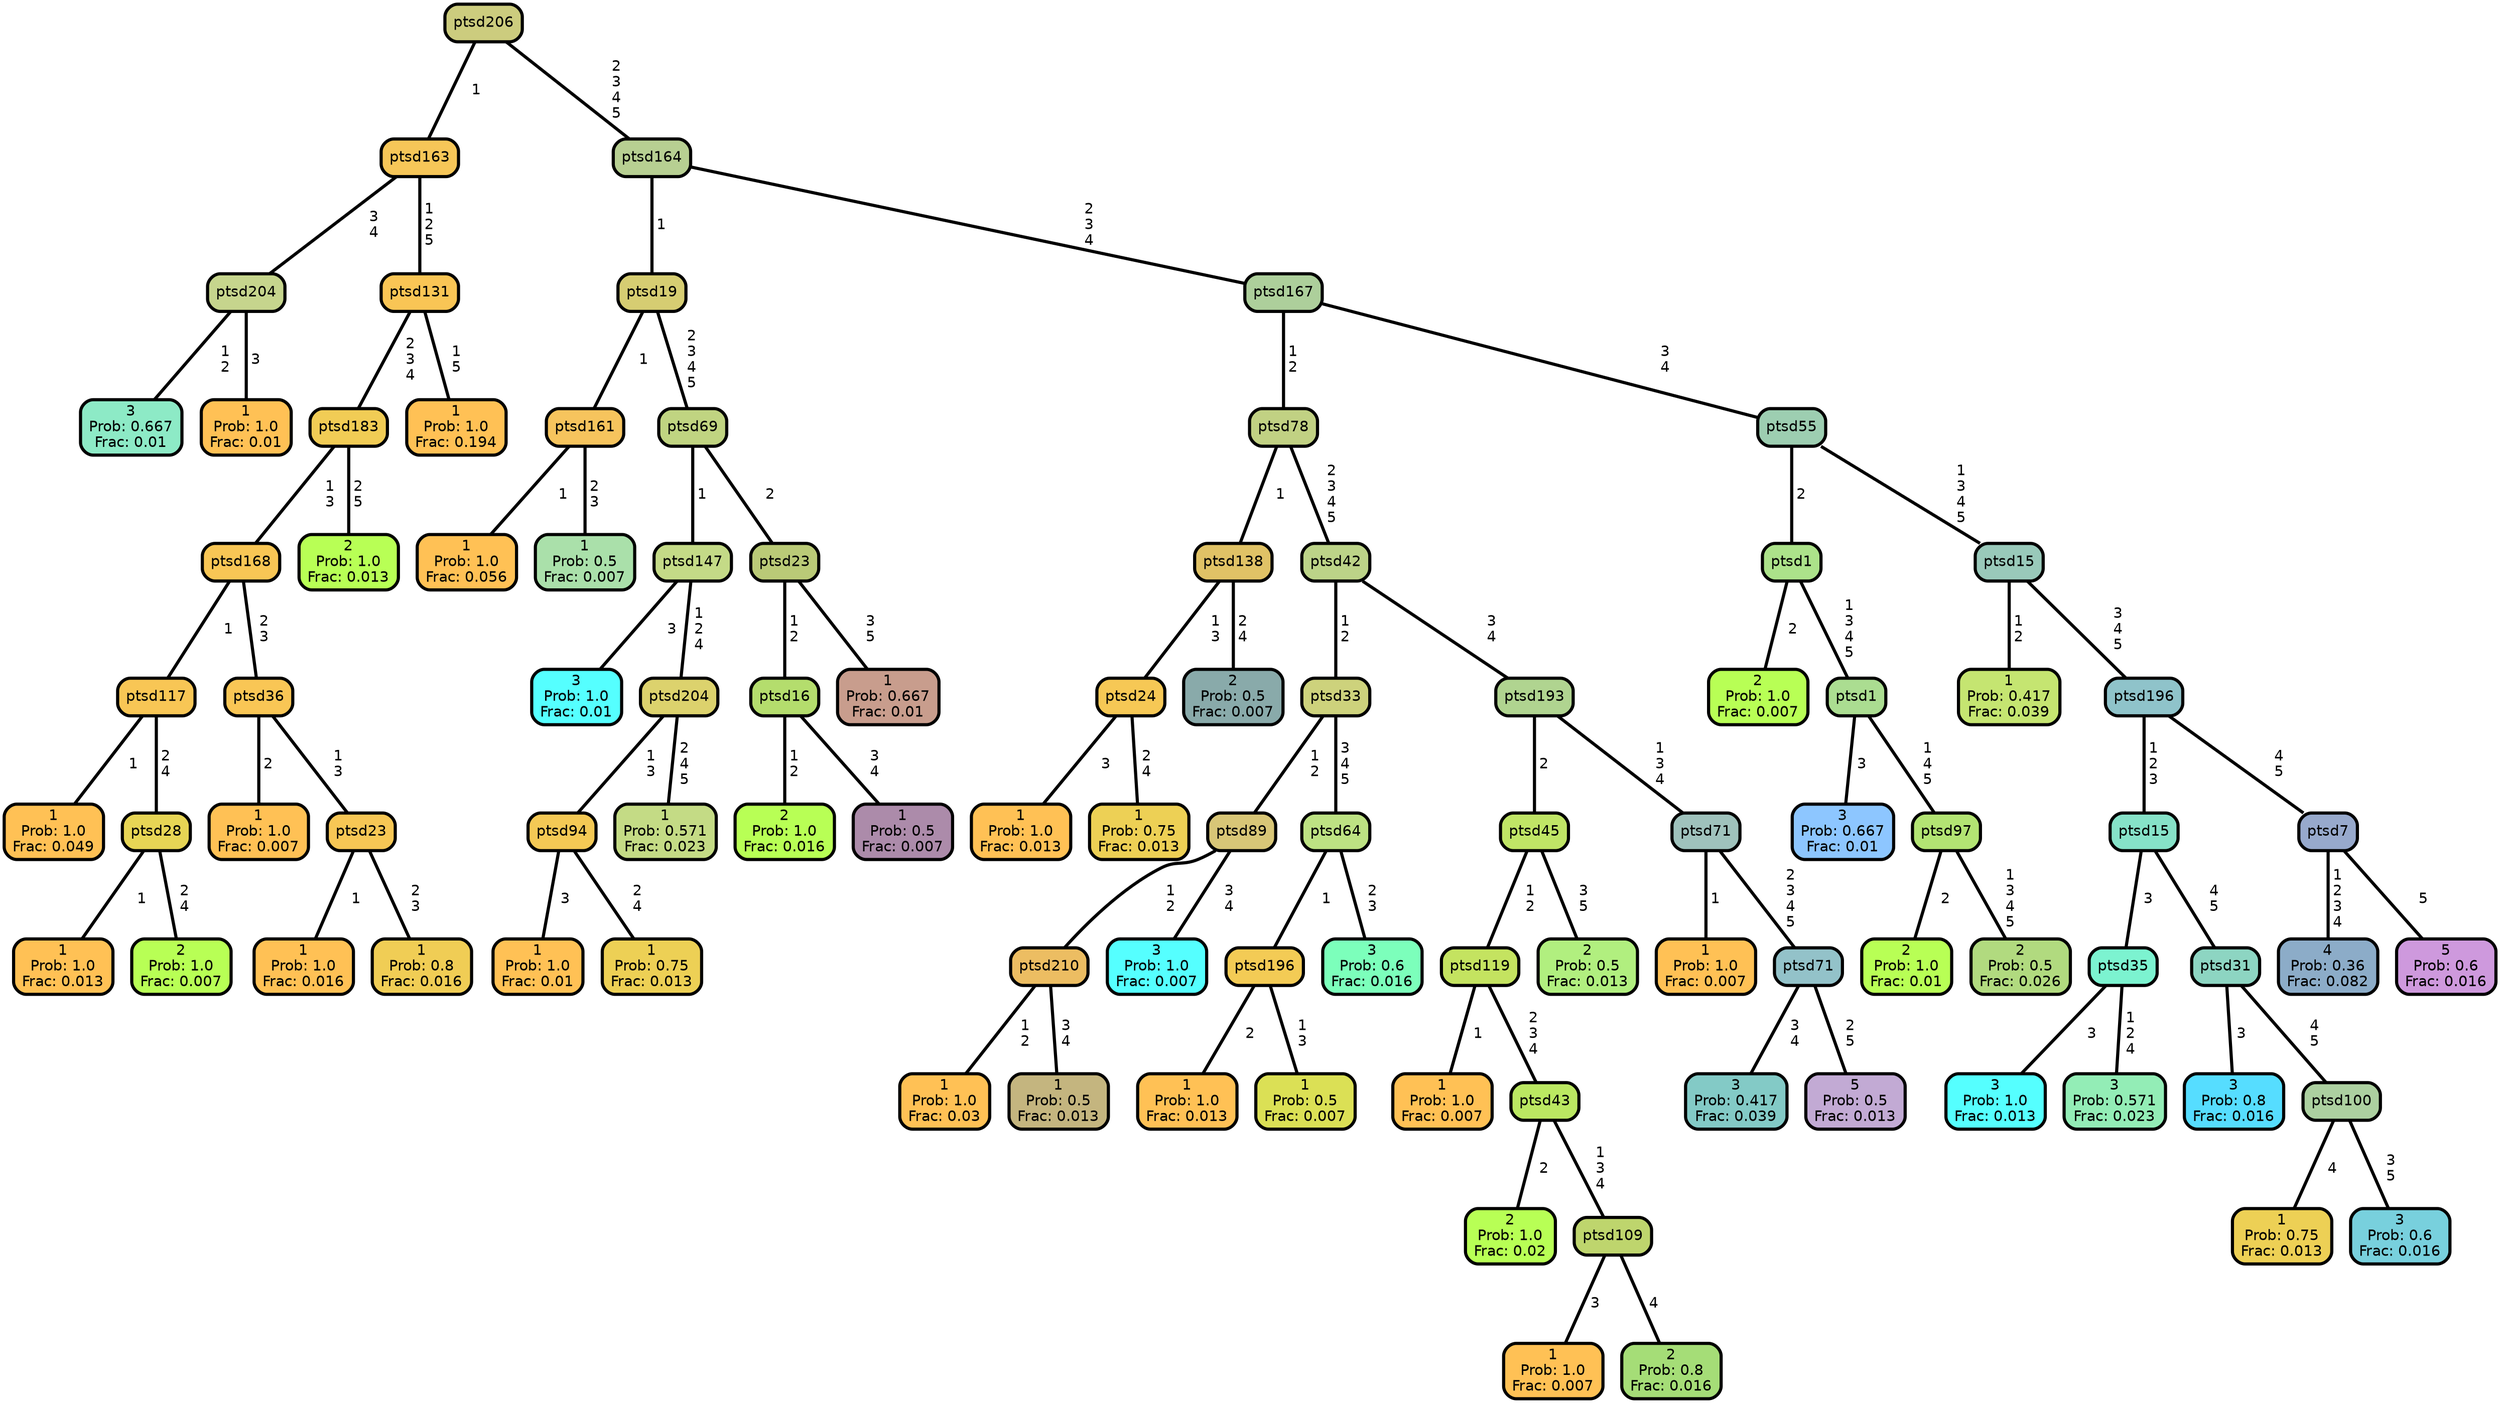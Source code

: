 graph Tree {
node [shape=box, style="filled, rounded",color="black",penwidth="3",fontcolor="black",                 fontname=helvetica] ;
graph [ranksep="0 equally", splines=straight,                 bgcolor=transparent, dpi=200] ;
edge [fontname=helvetica, color=black] ;
0 [label="3
Prob: 0.667
Frac: 0.01", fillcolor="#8deac6"] ;
1 [label="ptsd204", fillcolor="#c6d58d"] ;
2 [label="1
Prob: 1.0
Frac: 0.01", fillcolor="#ffc155"] ;
3 [label="ptsd163", fillcolor="#f6c658"] ;
4 [label="1
Prob: 1.0
Frac: 0.049", fillcolor="#ffc155"] ;
5 [label="ptsd117", fillcolor="#f8c655"] ;
6 [label="1
Prob: 1.0
Frac: 0.013", fillcolor="#ffc155"] ;
7 [label="ptsd28", fillcolor="#e7d555"] ;
8 [label="2
Prob: 1.0
Frac: 0.007", fillcolor="#b8ff55"] ;
9 [label="ptsd168", fillcolor="#f8c655"] ;
10 [label="1
Prob: 1.0
Frac: 0.007", fillcolor="#ffc155"] ;
11 [label="ptsd36", fillcolor="#f9c655"] ;
12 [label="1
Prob: 1.0
Frac: 0.016", fillcolor="#ffc155"] ;
13 [label="ptsd23", fillcolor="#f7c755"] ;
14 [label="1
Prob: 0.8
Frac: 0.016", fillcolor="#f0cd55"] ;
15 [label="ptsd183", fillcolor="#f1cc55"] ;
16 [label="2
Prob: 1.0
Frac: 0.013", fillcolor="#b8ff55"] ;
17 [label="ptsd131", fillcolor="#f9c555"] ;
18 [label="1
Prob: 1.0
Frac: 0.194", fillcolor="#ffc155"] ;
19 [label="ptsd206", fillcolor="#cccc7e"] ;
20 [label="1
Prob: 1.0
Frac: 0.056", fillcolor="#ffc155"] ;
21 [label="ptsd161", fillcolor="#f6c45d"] ;
22 [label="1
Prob: 0.5
Frac: 0.007", fillcolor="#aae0aa"] ;
23 [label="ptsd19", fillcolor="#d6cd72"] ;
24 [label="3
Prob: 1.0
Frac: 0.01", fillcolor="#55ffff"] ;
25 [label="ptsd147", fillcolor="#c4da87"] ;
26 [label="1
Prob: 1.0
Frac: 0.01", fillcolor="#ffc155"] ;
27 [label="ptsd94", fillcolor="#f4c955"] ;
28 [label="1
Prob: 0.75
Frac: 0.013", fillcolor="#edd055"] ;
29 [label="ptsd204", fillcolor="#dcd26d"] ;
30 [label="1
Prob: 0.571
Frac: 0.023", fillcolor="#c4db85"] ;
31 [label="ptsd69", fillcolor="#c0d481"] ;
32 [label="2
Prob: 1.0
Frac: 0.016", fillcolor="#b8ff55"] ;
33 [label="ptsd16", fillcolor="#b4dd6d"] ;
34 [label="1
Prob: 0.5
Frac: 0.007", fillcolor="#ac8baa"] ;
35 [label="ptsd23", fillcolor="#baca77"] ;
36 [label="1
Prob: 0.667
Frac: 0.01", fillcolor="#c89d8d"] ;
37 [label="ptsd164", fillcolor="#b7cf92"] ;
38 [label="1
Prob: 1.0
Frac: 0.013", fillcolor="#ffc155"] ;
39 [label="ptsd24", fillcolor="#f6c855"] ;
40 [label="1
Prob: 0.75
Frac: 0.013", fillcolor="#edd055"] ;
41 [label="ptsd138", fillcolor="#e0c266"] ;
42 [label="2
Prob: 0.5
Frac: 0.007", fillcolor="#89aaaa"] ;
43 [label="ptsd78", fillcolor="#c1d183"] ;
44 [label="1
Prob: 1.0
Frac: 0.03", fillcolor="#ffc155"] ;
45 [label="ptsd210", fillcolor="#ecbd62"] ;
46 [label="1
Prob: 0.5
Frac: 0.013", fillcolor="#c4b57f"] ;
47 [label="ptsd89", fillcolor="#d8c677"] ;
48 [label="3
Prob: 1.0
Frac: 0.007", fillcolor="#55ffff"] ;
49 [label="ptsd33", fillcolor="#cdd27c"] ;
50 [label="1
Prob: 1.0
Frac: 0.013", fillcolor="#ffc155"] ;
51 [label="ptsd196", fillcolor="#f3cb55"] ;
52 [label="1
Prob: 0.5
Frac: 0.007", fillcolor="#dbe055"] ;
53 [label="ptsd64", fillcolor="#bde283"] ;
54 [label="3
Prob: 0.6
Frac: 0.016", fillcolor="#7cffbb"] ;
55 [label="ptsd42", fillcolor="#bcd388"] ;
56 [label="1
Prob: 1.0
Frac: 0.007", fillcolor="#ffc155"] ;
57 [label="ptsd119", fillcolor="#c4e360"] ;
58 [label="2
Prob: 1.0
Frac: 0.02", fillcolor="#b8ff55"] ;
59 [label="ptsd43", fillcolor="#bbe862"] ;
60 [label="1
Prob: 1.0
Frac: 0.007", fillcolor="#ffc155"] ;
61 [label="ptsd109", fillcolor="#bed56d"] ;
62 [label="2
Prob: 0.8
Frac: 0.016", fillcolor="#a5dd77"] ;
63 [label="ptsd45", fillcolor="#c0e566"] ;
64 [label="2
Prob: 0.5
Frac: 0.013", fillcolor="#b1ef7f"] ;
65 [label="ptsd193", fillcolor="#b0d490"] ;
66 [label="1
Prob: 1.0
Frac: 0.007", fillcolor="#ffc155"] ;
67 [label="ptsd71", fillcolor="#9fc2bc"] ;
68 [label="3
Prob: 0.417
Frac: 0.039", fillcolor="#83cac6"] ;
69 [label="ptsd71", fillcolor="#93c2c9"] ;
70 [label="5
Prob: 0.5
Frac: 0.013", fillcolor="#c2aad4"] ;
71 [label="ptsd167", fillcolor="#adcf9b"] ;
72 [label="2
Prob: 1.0
Frac: 0.007", fillcolor="#b8ff55"] ;
73 [label="ptsd1", fillcolor="#ace28a"] ;
74 [label="3
Prob: 0.667
Frac: 0.01", fillcolor="#8dc6ff"] ;
75 [label="ptsd1", fillcolor="#abdd91"] ;
76 [label="2
Prob: 1.0
Frac: 0.01", fillcolor="#b8ff55"] ;
77 [label="ptsd97", fillcolor="#b3e473"] ;
78 [label="2
Prob: 0.5
Frac: 0.026", fillcolor="#b1da7f"] ;
79 [label="ptsd55", fillcolor="#9dceb1"] ;
80 [label="1
Prob: 0.417
Frac: 0.039", fillcolor="#c5e571"] ;
81 [label="ptsd15", fillcolor="#99c9ba"] ;
82 [label="3
Prob: 1.0
Frac: 0.013", fillcolor="#55ffff"] ;
83 [label="ptsd35", fillcolor="#7cf3d0"] ;
84 [label="3
Prob: 0.571
Frac: 0.023", fillcolor="#93edb6"] ;
85 [label="ptsd15", fillcolor="#86e2c8"] ;
86 [label="3
Prob: 0.8
Frac: 0.016", fillcolor="#56ddff"] ;
87 [label="ptsd31", fillcolor="#8dd5c2"] ;
88 [label="1
Prob: 0.75
Frac: 0.013", fillcolor="#edd055"] ;
89 [label="ptsd100", fillcolor="#acd0a0"] ;
90 [label="3
Prob: 0.6
Frac: 0.016", fillcolor="#78d0dd"] ;
91 [label="ptsd196", fillcolor="#8fc3ca"] ;
92 [label="4
Prob: 0.36
Frac: 0.082", fillcolor="#8cacc8"] ;
93 [label="ptsd7", fillcolor="#97a9cc"] ;
94 [label="5
Prob: 0.6
Frac: 0.016", fillcolor="#ce99dd"] ;
1 -- 0 [label=" 1\n 2",penwidth=3] ;
1 -- 2 [label=" 3",penwidth=3] ;
3 -- 1 [label=" 3\n 4",penwidth=3] ;
3 -- 17 [label=" 1\n 2\n 5",penwidth=3] ;
5 -- 4 [label=" 1",penwidth=3] ;
5 -- 7 [label=" 2\n 4",penwidth=3] ;
7 -- 6 [label=" 1",penwidth=3] ;
7 -- 8 [label=" 2\n 4",penwidth=3] ;
9 -- 5 [label=" 1",penwidth=3] ;
9 -- 11 [label=" 2\n 3",penwidth=3] ;
11 -- 10 [label=" 2",penwidth=3] ;
11 -- 13 [label=" 1\n 3",penwidth=3] ;
13 -- 12 [label=" 1",penwidth=3] ;
13 -- 14 [label=" 2\n 3",penwidth=3] ;
15 -- 9 [label=" 1\n 3",penwidth=3] ;
15 -- 16 [label=" 2\n 5",penwidth=3] ;
17 -- 15 [label=" 2\n 3\n 4",penwidth=3] ;
17 -- 18 [label=" 1\n 5",penwidth=3] ;
19 -- 3 [label=" 1",penwidth=3] ;
19 -- 37 [label=" 2\n 3\n 4\n 5",penwidth=3] ;
21 -- 20 [label=" 1",penwidth=3] ;
21 -- 22 [label=" 2\n 3",penwidth=3] ;
23 -- 21 [label=" 1",penwidth=3] ;
23 -- 31 [label=" 2\n 3\n 4\n 5",penwidth=3] ;
25 -- 24 [label=" 3",penwidth=3] ;
25 -- 29 [label=" 1\n 2\n 4",penwidth=3] ;
27 -- 26 [label=" 3",penwidth=3] ;
27 -- 28 [label=" 2\n 4",penwidth=3] ;
29 -- 27 [label=" 1\n 3",penwidth=3] ;
29 -- 30 [label=" 2\n 4\n 5",penwidth=3] ;
31 -- 25 [label=" 1",penwidth=3] ;
31 -- 35 [label=" 2",penwidth=3] ;
33 -- 32 [label=" 1\n 2",penwidth=3] ;
33 -- 34 [label=" 3\n 4",penwidth=3] ;
35 -- 33 [label=" 1\n 2",penwidth=3] ;
35 -- 36 [label=" 3\n 5",penwidth=3] ;
37 -- 23 [label=" 1",penwidth=3] ;
37 -- 71 [label=" 2\n 3\n 4",penwidth=3] ;
39 -- 38 [label=" 3",penwidth=3] ;
39 -- 40 [label=" 2\n 4",penwidth=3] ;
41 -- 39 [label=" 1\n 3",penwidth=3] ;
41 -- 42 [label=" 2\n 4",penwidth=3] ;
43 -- 41 [label=" 1",penwidth=3] ;
43 -- 55 [label=" 2\n 3\n 4\n 5",penwidth=3] ;
45 -- 44 [label=" 1\n 2",penwidth=3] ;
45 -- 46 [label=" 3\n 4",penwidth=3] ;
47 -- 45 [label=" 1\n 2",penwidth=3] ;
47 -- 48 [label=" 3\n 4",penwidth=3] ;
49 -- 47 [label=" 1\n 2",penwidth=3] ;
49 -- 53 [label=" 3\n 4\n 5",penwidth=3] ;
51 -- 50 [label=" 2",penwidth=3] ;
51 -- 52 [label=" 1\n 3",penwidth=3] ;
53 -- 51 [label=" 1",penwidth=3] ;
53 -- 54 [label=" 2\n 3",penwidth=3] ;
55 -- 49 [label=" 1\n 2",penwidth=3] ;
55 -- 65 [label=" 3\n 4",penwidth=3] ;
57 -- 56 [label=" 1",penwidth=3] ;
57 -- 59 [label=" 2\n 3\n 4",penwidth=3] ;
59 -- 58 [label=" 2",penwidth=3] ;
59 -- 61 [label=" 1\n 3\n 4",penwidth=3] ;
61 -- 60 [label=" 3",penwidth=3] ;
61 -- 62 [label=" 4",penwidth=3] ;
63 -- 57 [label=" 1\n 2",penwidth=3] ;
63 -- 64 [label=" 3\n 5",penwidth=3] ;
65 -- 63 [label=" 2",penwidth=3] ;
65 -- 67 [label=" 1\n 3\n 4",penwidth=3] ;
67 -- 66 [label=" 1",penwidth=3] ;
67 -- 69 [label=" 2\n 3\n 4\n 5",penwidth=3] ;
69 -- 68 [label=" 3\n 4",penwidth=3] ;
69 -- 70 [label=" 2\n 5",penwidth=3] ;
71 -- 43 [label=" 1\n 2",penwidth=3] ;
71 -- 79 [label=" 3\n 4",penwidth=3] ;
73 -- 72 [label=" 2",penwidth=3] ;
73 -- 75 [label=" 1\n 3\n 4\n 5",penwidth=3] ;
75 -- 74 [label=" 3",penwidth=3] ;
75 -- 77 [label=" 1\n 4\n 5",penwidth=3] ;
77 -- 76 [label=" 2",penwidth=3] ;
77 -- 78 [label=" 1\n 3\n 4\n 5",penwidth=3] ;
79 -- 73 [label=" 2",penwidth=3] ;
79 -- 81 [label=" 1\n 3\n 4\n 5",penwidth=3] ;
81 -- 80 [label=" 1\n 2",penwidth=3] ;
81 -- 91 [label=" 3\n 4\n 5",penwidth=3] ;
83 -- 82 [label=" 3",penwidth=3] ;
83 -- 84 [label=" 1\n 2\n 4",penwidth=3] ;
85 -- 83 [label=" 3",penwidth=3] ;
85 -- 87 [label=" 4\n 5",penwidth=3] ;
87 -- 86 [label=" 3",penwidth=3] ;
87 -- 89 [label=" 4\n 5",penwidth=3] ;
89 -- 88 [label=" 4",penwidth=3] ;
89 -- 90 [label=" 3\n 5",penwidth=3] ;
91 -- 85 [label=" 1\n 2\n 3",penwidth=3] ;
91 -- 93 [label=" 4\n 5",penwidth=3] ;
93 -- 92 [label=" 1\n 2\n 3\n 4",penwidth=3] ;
93 -- 94 [label=" 5",penwidth=3] ;
{rank = same;}}